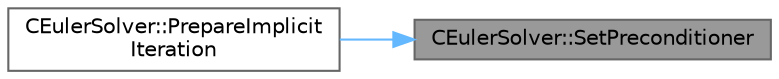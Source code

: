 digraph "CEulerSolver::SetPreconditioner"
{
 // LATEX_PDF_SIZE
  bgcolor="transparent";
  edge [fontname=Helvetica,fontsize=10,labelfontname=Helvetica,labelfontsize=10];
  node [fontname=Helvetica,fontsize=10,shape=box,height=0.2,width=0.4];
  rankdir="RL";
  Node1 [id="Node000001",label="CEulerSolver::SetPreconditioner",height=0.2,width=0.4,color="gray40", fillcolor="grey60", style="filled", fontcolor="black",tooltip="Compute the preconditioner for convergence acceleration by Roe-Turkel method."];
  Node1 -> Node2 [id="edge1_Node000001_Node000002",dir="back",color="steelblue1",style="solid",tooltip=" "];
  Node2 [id="Node000002",label="CEulerSolver::PrepareImplicit\lIteration",height=0.2,width=0.4,color="grey40", fillcolor="white", style="filled",URL="$classCEulerSolver.html#afd623280ddc50fbc59b7ddcc9e638217",tooltip="Prepare an implicit iteration."];
}
